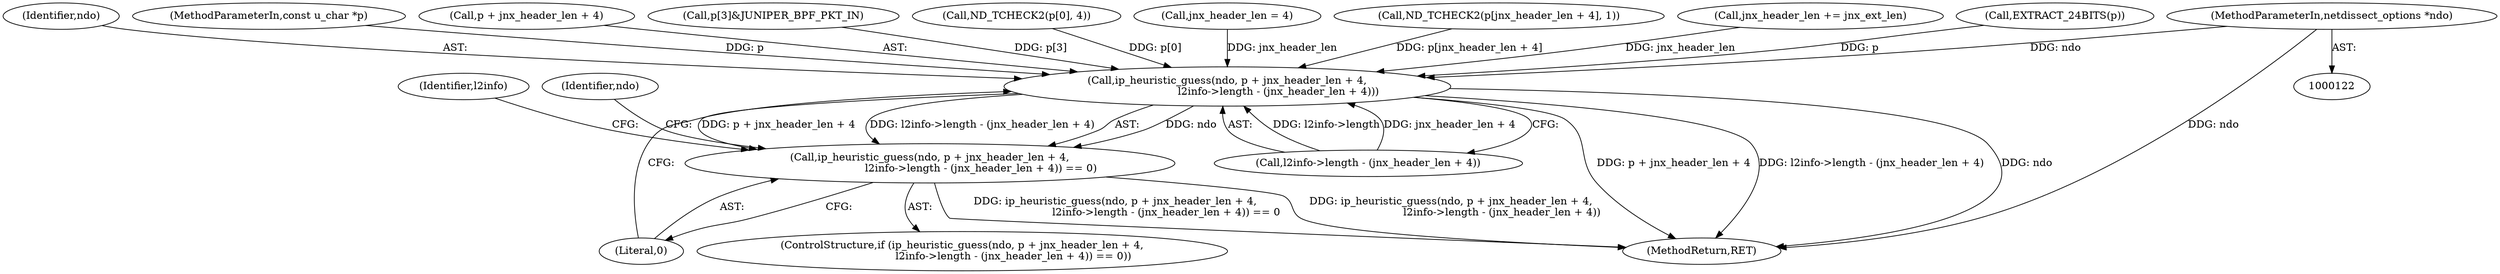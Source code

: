 digraph "0_tcpdump_42073d54c53a496be40ae84152bbfe2c923ac7bc@pointer" {
"1000123" [label="(MethodParameterIn,netdissect_options *ndo)"];
"1000472" [label="(Call,ip_heuristic_guess(ndo, p + jnx_header_len + 4,\n                               l2info->length - (jnx_header_len + 4)))"];
"1000471" [label="(Call,ip_heuristic_guess(ndo, p + jnx_header_len + 4,\n                               l2info->length - (jnx_header_len + 4)) == 0)"];
"1000486" [label="(Literal,0)"];
"1000188" [label="(Call,p[3]&JUNIPER_BPF_PKT_IN)"];
"1000172" [label="(Call,ND_TCHECK2(p[0], 4))"];
"1000123" [label="(MethodParameterIn,netdissect_options *ndo)"];
"1000220" [label="(Call,jnx_header_len = 4)"];
"1000463" [label="(Call,ND_TCHECK2(p[jnx_header_len + 4], 1))"];
"1000493" [label="(Identifier,l2info)"];
"1000472" [label="(Call,ip_heuristic_guess(ndo, p + jnx_header_len + 4,\n                               l2info->length - (jnx_header_len + 4)))"];
"1000269" [label="(Call,jnx_header_len += jnx_ext_len)"];
"1000471" [label="(Call,ip_heuristic_guess(ndo, p + jnx_header_len + 4,\n                               l2info->length - (jnx_header_len + 4)) == 0)"];
"1000470" [label="(ControlStructure,if (ip_heuristic_guess(ndo, p + jnx_header_len + 4,\n                               l2info->length - (jnx_header_len + 4)) == 0))"];
"1000195" [label="(Call,EXTRACT_24BITS(p))"];
"1000479" [label="(Call,l2info->length - (jnx_header_len + 4))"];
"1000473" [label="(Identifier,ndo)"];
"1000124" [label="(MethodParameterIn,const u_char *p)"];
"1001075" [label="(MethodReturn,RET)"];
"1000489" [label="(Identifier,ndo)"];
"1000474" [label="(Call,p + jnx_header_len + 4)"];
"1000123" -> "1000122"  [label="AST: "];
"1000123" -> "1001075"  [label="DDG: ndo"];
"1000123" -> "1000472"  [label="DDG: ndo"];
"1000472" -> "1000471"  [label="AST: "];
"1000472" -> "1000479"  [label="CFG: "];
"1000473" -> "1000472"  [label="AST: "];
"1000474" -> "1000472"  [label="AST: "];
"1000479" -> "1000472"  [label="AST: "];
"1000486" -> "1000472"  [label="CFG: "];
"1000472" -> "1001075"  [label="DDG: p + jnx_header_len + 4"];
"1000472" -> "1001075"  [label="DDG: l2info->length - (jnx_header_len + 4)"];
"1000472" -> "1001075"  [label="DDG: ndo"];
"1000472" -> "1000471"  [label="DDG: ndo"];
"1000472" -> "1000471"  [label="DDG: p + jnx_header_len + 4"];
"1000472" -> "1000471"  [label="DDG: l2info->length - (jnx_header_len + 4)"];
"1000188" -> "1000472"  [label="DDG: p[3]"];
"1000463" -> "1000472"  [label="DDG: p[jnx_header_len + 4]"];
"1000172" -> "1000472"  [label="DDG: p[0]"];
"1000195" -> "1000472"  [label="DDG: p"];
"1000124" -> "1000472"  [label="DDG: p"];
"1000220" -> "1000472"  [label="DDG: jnx_header_len"];
"1000269" -> "1000472"  [label="DDG: jnx_header_len"];
"1000479" -> "1000472"  [label="DDG: l2info->length"];
"1000479" -> "1000472"  [label="DDG: jnx_header_len + 4"];
"1000471" -> "1000470"  [label="AST: "];
"1000471" -> "1000486"  [label="CFG: "];
"1000486" -> "1000471"  [label="AST: "];
"1000489" -> "1000471"  [label="CFG: "];
"1000493" -> "1000471"  [label="CFG: "];
"1000471" -> "1001075"  [label="DDG: ip_heuristic_guess(ndo, p + jnx_header_len + 4,\n                               l2info->length - (jnx_header_len + 4))"];
"1000471" -> "1001075"  [label="DDG: ip_heuristic_guess(ndo, p + jnx_header_len + 4,\n                               l2info->length - (jnx_header_len + 4)) == 0"];
}

